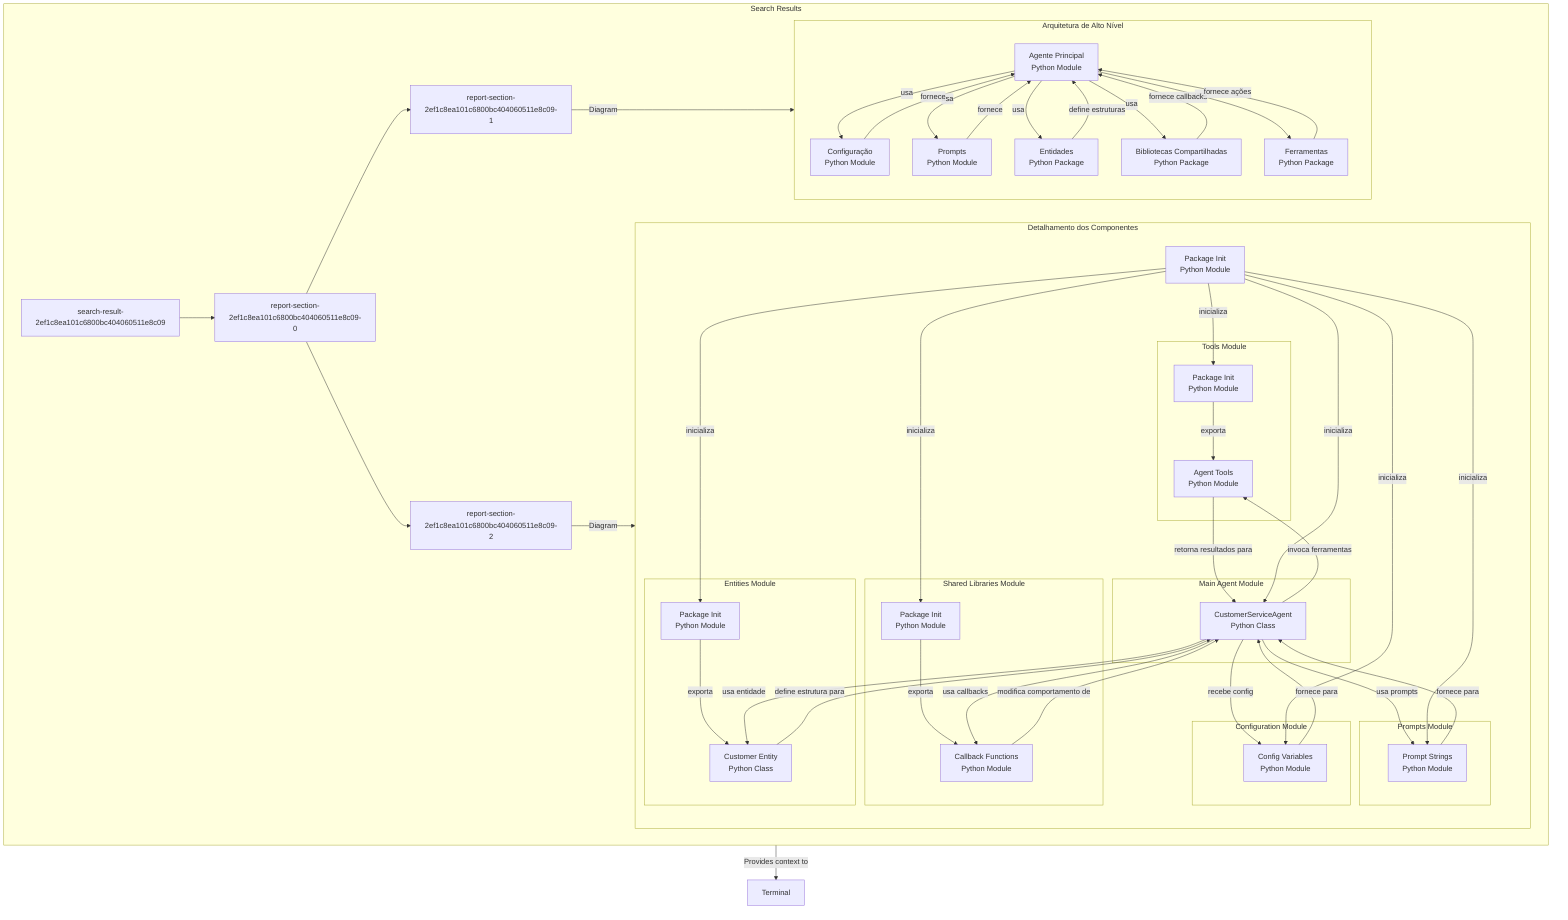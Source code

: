 graph TD

    terminal-2ef1c8ea101c6800bc404060511e8c09["Terminal"]
    subgraph search-results-group-2ef1c8ea101c6800bc404060511e8c09["Search Results"]
        search-result-2ef1c8ea101c6800bc404060511e8c09["search-result-2ef1c8ea101c6800bc404060511e8c09"]
        report-section-2ef1c8ea101c6800bc404060511e8c09-0["report-section-2ef1c8ea101c6800bc404060511e8c09-0"]
        report-section-2ef1c8ea101c6800bc404060511e8c09-1["report-section-2ef1c8ea101c6800bc404060511e8c09-1"]
        report-section-2ef1c8ea101c6800bc404060511e8c09-2["report-section-2ef1c8ea101c6800bc404060511e8c09-2"]
        subgraph section-diagram-2ef1c8ea101c6800bc404060511e8c09-Arquitetura-de-Alto-Nível-wrapper["Arquitetura de Alto Nível"]
            agentPrincipal_2ef1c8ea101c6800bc404060511e8c09_section_section-diagram-2ef1c8ea101c6800bc404060511e8c09-Arquitetura-de-Alto-Nível["Agente Principal<br>Python Module"]
            configModule_2ef1c8ea101c6800bc404060511e8c09_section_section-diagram-2ef1c8ea101c6800bc404060511e8c09-Arquitetura-de-Alto-Nível["Configuração<br>Python Module"]
            entitiesModule_2ef1c8ea101c6800bc404060511e8c09_section_section-diagram-2ef1c8ea101c6800bc404060511e8c09-Arquitetura-de-Alto-Nível["Entidades<br>Python Package"]
            promptsModule_2ef1c8ea101c6800bc404060511e8c09_section_section-diagram-2ef1c8ea101c6800bc404060511e8c09-Arquitetura-de-Alto-Nível["Prompts<br>Python Module"]
            sharedLibsModule_2ef1c8ea101c6800bc404060511e8c09_section_section-diagram-2ef1c8ea101c6800bc404060511e8c09-Arquitetura-de-Alto-Nível["Bibliotecas Compartilhadas<br>Python Package"]
            toolsModule_2ef1c8ea101c6800bc404060511e8c09_section_section-diagram-2ef1c8ea101c6800bc404060511e8c09-Arquitetura-de-Alto-Nível["Ferramentas<br>Python Package"]
            %% Edges at this level (grouped by source)
            agentPrincipal_2ef1c8ea101c6800bc404060511e8c09_section_section-diagram-2ef1c8ea101c6800bc404060511e8c09-Arquitetura-de-Alto-Nível["Agente Principal<br>Python Module"] -->|usa| configModule_2ef1c8ea101c6800bc404060511e8c09_section_section-diagram-2ef1c8ea101c6800bc404060511e8c09-Arquitetura-de-Alto-Nível["Configuração<br>Python Module"]
            agentPrincipal_2ef1c8ea101c6800bc404060511e8c09_section_section-diagram-2ef1c8ea101c6800bc404060511e8c09-Arquitetura-de-Alto-Nível["Agente Principal<br>Python Module"] -->|usa| promptsModule_2ef1c8ea101c6800bc404060511e8c09_section_section-diagram-2ef1c8ea101c6800bc404060511e8c09-Arquitetura-de-Alto-Nível["Prompts<br>Python Module"]
            agentPrincipal_2ef1c8ea101c6800bc404060511e8c09_section_section-diagram-2ef1c8ea101c6800bc404060511e8c09-Arquitetura-de-Alto-Nível["Agente Principal<br>Python Module"] -->|usa| entitiesModule_2ef1c8ea101c6800bc404060511e8c09_section_section-diagram-2ef1c8ea101c6800bc404060511e8c09-Arquitetura-de-Alto-Nível["Entidades<br>Python Package"]
            agentPrincipal_2ef1c8ea101c6800bc404060511e8c09_section_section-diagram-2ef1c8ea101c6800bc404060511e8c09-Arquitetura-de-Alto-Nível["Agente Principal<br>Python Module"] -->|usa| sharedLibsModule_2ef1c8ea101c6800bc404060511e8c09_section_section-diagram-2ef1c8ea101c6800bc404060511e8c09-Arquitetura-de-Alto-Nível["Bibliotecas Compartilhadas<br>Python Package"]
            agentPrincipal_2ef1c8ea101c6800bc404060511e8c09_section_section-diagram-2ef1c8ea101c6800bc404060511e8c09-Arquitetura-de-Alto-Nível["Agente Principal<br>Python Module"] -->|usa| toolsModule_2ef1c8ea101c6800bc404060511e8c09_section_section-diagram-2ef1c8ea101c6800bc404060511e8c09-Arquitetura-de-Alto-Nível["Ferramentas<br>Python Package"]
            configModule_2ef1c8ea101c6800bc404060511e8c09_section_section-diagram-2ef1c8ea101c6800bc404060511e8c09-Arquitetura-de-Alto-Nível["Configuração<br>Python Module"] -->|fornece| agentPrincipal_2ef1c8ea101c6800bc404060511e8c09_section_section-diagram-2ef1c8ea101c6800bc404060511e8c09-Arquitetura-de-Alto-Nível["Agente Principal<br>Python Module"]
            promptsModule_2ef1c8ea101c6800bc404060511e8c09_section_section-diagram-2ef1c8ea101c6800bc404060511e8c09-Arquitetura-de-Alto-Nível["Prompts<br>Python Module"] -->|fornece| agentPrincipal_2ef1c8ea101c6800bc404060511e8c09_section_section-diagram-2ef1c8ea101c6800bc404060511e8c09-Arquitetura-de-Alto-Nível["Agente Principal<br>Python Module"]
            entitiesModule_2ef1c8ea101c6800bc404060511e8c09_section_section-diagram-2ef1c8ea101c6800bc404060511e8c09-Arquitetura-de-Alto-Nível["Entidades<br>Python Package"] -->|define estruturas| agentPrincipal_2ef1c8ea101c6800bc404060511e8c09_section_section-diagram-2ef1c8ea101c6800bc404060511e8c09-Arquitetura-de-Alto-Nível["Agente Principal<br>Python Module"]
            sharedLibsModule_2ef1c8ea101c6800bc404060511e8c09_section_section-diagram-2ef1c8ea101c6800bc404060511e8c09-Arquitetura-de-Alto-Nível["Bibliotecas Compartilhadas<br>Python Package"] -->|fornece callbacks| agentPrincipal_2ef1c8ea101c6800bc404060511e8c09_section_section-diagram-2ef1c8ea101c6800bc404060511e8c09-Arquitetura-de-Alto-Nível["Agente Principal<br>Python Module"]
            toolsModule_2ef1c8ea101c6800bc404060511e8c09_section_section-diagram-2ef1c8ea101c6800bc404060511e8c09-Arquitetura-de-Alto-Nível["Ferramentas<br>Python Package"] -->|fornece ações| agentPrincipal_2ef1c8ea101c6800bc404060511e8c09_section_section-diagram-2ef1c8ea101c6800bc404060511e8c09-Arquitetura-de-Alto-Nível["Agente Principal<br>Python Module"]
        end
        subgraph section-diagram-2ef1c8ea101c6800bc404060511e8c09-Detalhamento-dos-Componentes-wrapper["Detalhamento dos Componentes"]
            rootInitPy_2ef1c8ea101c6800bc404060511e8c09_section_section-diagram-2ef1c8ea101c6800bc404060511e8c09-Detalhamento-dos-Componentes["Package Init<br>Python Module"]
            subgraph subGraph0_2ef1c8ea101c6800bc404060511e8c09_section_section-diagram-2ef1c8ea101c6800bc404060511e8c09-Detalhamento-dos-Componentes["Main Agent Module"]
                agentPy_2ef1c8ea101c6800bc404060511e8c09_section_section-diagram-2ef1c8ea101c6800bc404060511e8c09-Detalhamento-dos-Componentes["CustomerServiceAgent<br>Python Class"]
            end
            subgraph subGraph1_2ef1c8ea101c6800bc404060511e8c09_section_section-diagram-2ef1c8ea101c6800bc404060511e8c09-Detalhamento-dos-Componentes["Configuration Module"]
                configPy_2ef1c8ea101c6800bc404060511e8c09_section_section-diagram-2ef1c8ea101c6800bc404060511e8c09-Detalhamento-dos-Componentes["Config Variables<br>Python Module"]
            end
            subgraph subGraph2_2ef1c8ea101c6800bc404060511e8c09_section_section-diagram-2ef1c8ea101c6800bc404060511e8c09-Detalhamento-dos-Componentes["Prompts Module"]
                promptsPy_2ef1c8ea101c6800bc404060511e8c09_section_section-diagram-2ef1c8ea101c6800bc404060511e8c09-Detalhamento-dos-Componentes["Prompt Strings<br>Python Module"]
            end
            subgraph subGraph3_2ef1c8ea101c6800bc404060511e8c09_section_section-diagram-2ef1c8ea101c6800bc404060511e8c09-Detalhamento-dos-Componentes["Entities Module"]
                customerPy_2ef1c8ea101c6800bc404060511e8c09_section_section-diagram-2ef1c8ea101c6800bc404060511e8c09-Detalhamento-dos-Componentes["Customer Entity<br>Python Class"]
                entitiesInitPy_2ef1c8ea101c6800bc404060511e8c09_section_section-diagram-2ef1c8ea101c6800bc404060511e8c09-Detalhamento-dos-Componentes["Package Init<br>Python Module"]
                %% Edges at this level (grouped by source)
                entitiesInitPy_2ef1c8ea101c6800bc404060511e8c09_section_section-diagram-2ef1c8ea101c6800bc404060511e8c09-Detalhamento-dos-Componentes["Package Init<br>Python Module"] -->|exporta| customerPy_2ef1c8ea101c6800bc404060511e8c09_section_section-diagram-2ef1c8ea101c6800bc404060511e8c09-Detalhamento-dos-Componentes["Customer Entity<br>Python Class"]
            end
            subgraph subGraph4_2ef1c8ea101c6800bc404060511e8c09_section_section-diagram-2ef1c8ea101c6800bc404060511e8c09-Detalhamento-dos-Componentes["Shared Libraries Module"]
                callbacksPy_2ef1c8ea101c6800bc404060511e8c09_section_section-diagram-2ef1c8ea101c6800bc404060511e8c09-Detalhamento-dos-Componentes["Callback Functions<br>Python Module"]
                sharedLibsInitPy_2ef1c8ea101c6800bc404060511e8c09_section_section-diagram-2ef1c8ea101c6800bc404060511e8c09-Detalhamento-dos-Componentes["Package Init<br>Python Module"]
                %% Edges at this level (grouped by source)
                sharedLibsInitPy_2ef1c8ea101c6800bc404060511e8c09_section_section-diagram-2ef1c8ea101c6800bc404060511e8c09-Detalhamento-dos-Componentes["Package Init<br>Python Module"] -->|exporta| callbacksPy_2ef1c8ea101c6800bc404060511e8c09_section_section-diagram-2ef1c8ea101c6800bc404060511e8c09-Detalhamento-dos-Componentes["Callback Functions<br>Python Module"]
            end
            subgraph subGraph5_2ef1c8ea101c6800bc404060511e8c09_section_section-diagram-2ef1c8ea101c6800bc404060511e8c09-Detalhamento-dos-Componentes["Tools Module"]
                toolsInitPy_2ef1c8ea101c6800bc404060511e8c09_section_section-diagram-2ef1c8ea101c6800bc404060511e8c09-Detalhamento-dos-Componentes["Package Init<br>Python Module"]
                toolsPy_2ef1c8ea101c6800bc404060511e8c09_section_section-diagram-2ef1c8ea101c6800bc404060511e8c09-Detalhamento-dos-Componentes["Agent Tools<br>Python Module"]
                %% Edges at this level (grouped by source)
                toolsInitPy_2ef1c8ea101c6800bc404060511e8c09_section_section-diagram-2ef1c8ea101c6800bc404060511e8c09-Detalhamento-dos-Componentes["Package Init<br>Python Module"] -->|exporta| toolsPy_2ef1c8ea101c6800bc404060511e8c09_section_section-diagram-2ef1c8ea101c6800bc404060511e8c09-Detalhamento-dos-Componentes["Agent Tools<br>Python Module"]
            end
            %% Edges at this level (grouped by source)
            agentPy_2ef1c8ea101c6800bc404060511e8c09_section_section-diagram-2ef1c8ea101c6800bc404060511e8c09-Detalhamento-dos-Componentes["CustomerServiceAgent<br>Python Class"] -->|recebe config| configPy_2ef1c8ea101c6800bc404060511e8c09_section_section-diagram-2ef1c8ea101c6800bc404060511e8c09-Detalhamento-dos-Componentes["Config Variables<br>Python Module"]
            agentPy_2ef1c8ea101c6800bc404060511e8c09_section_section-diagram-2ef1c8ea101c6800bc404060511e8c09-Detalhamento-dos-Componentes["CustomerServiceAgent<br>Python Class"] -->|usa prompts| promptsPy_2ef1c8ea101c6800bc404060511e8c09_section_section-diagram-2ef1c8ea101c6800bc404060511e8c09-Detalhamento-dos-Componentes["Prompt Strings<br>Python Module"]
            agentPy_2ef1c8ea101c6800bc404060511e8c09_section_section-diagram-2ef1c8ea101c6800bc404060511e8c09-Detalhamento-dos-Componentes["CustomerServiceAgent<br>Python Class"] -->|usa entidade| customerPy_2ef1c8ea101c6800bc404060511e8c09_section_section-diagram-2ef1c8ea101c6800bc404060511e8c09-Detalhamento-dos-Componentes["Customer Entity<br>Python Class"]
            agentPy_2ef1c8ea101c6800bc404060511e8c09_section_section-diagram-2ef1c8ea101c6800bc404060511e8c09-Detalhamento-dos-Componentes["CustomerServiceAgent<br>Python Class"] -->|usa callbacks| callbacksPy_2ef1c8ea101c6800bc404060511e8c09_section_section-diagram-2ef1c8ea101c6800bc404060511e8c09-Detalhamento-dos-Componentes["Callback Functions<br>Python Module"]
            agentPy_2ef1c8ea101c6800bc404060511e8c09_section_section-diagram-2ef1c8ea101c6800bc404060511e8c09-Detalhamento-dos-Componentes["CustomerServiceAgent<br>Python Class"] -->|invoca ferramentas| toolsPy_2ef1c8ea101c6800bc404060511e8c09_section_section-diagram-2ef1c8ea101c6800bc404060511e8c09-Detalhamento-dos-Componentes["Agent Tools<br>Python Module"]
            configPy_2ef1c8ea101c6800bc404060511e8c09_section_section-diagram-2ef1c8ea101c6800bc404060511e8c09-Detalhamento-dos-Componentes["Config Variables<br>Python Module"] -->|fornece para| agentPy_2ef1c8ea101c6800bc404060511e8c09_section_section-diagram-2ef1c8ea101c6800bc404060511e8c09-Detalhamento-dos-Componentes["CustomerServiceAgent<br>Python Class"]
            promptsPy_2ef1c8ea101c6800bc404060511e8c09_section_section-diagram-2ef1c8ea101c6800bc404060511e8c09-Detalhamento-dos-Componentes["Prompt Strings<br>Python Module"] -->|fornece para| agentPy_2ef1c8ea101c6800bc404060511e8c09_section_section-diagram-2ef1c8ea101c6800bc404060511e8c09-Detalhamento-dos-Componentes["CustomerServiceAgent<br>Python Class"]
            customerPy_2ef1c8ea101c6800bc404060511e8c09_section_section-diagram-2ef1c8ea101c6800bc404060511e8c09-Detalhamento-dos-Componentes["Customer Entity<br>Python Class"] -->|define estrutura para| agentPy_2ef1c8ea101c6800bc404060511e8c09_section_section-diagram-2ef1c8ea101c6800bc404060511e8c09-Detalhamento-dos-Componentes["CustomerServiceAgent<br>Python Class"]
            callbacksPy_2ef1c8ea101c6800bc404060511e8c09_section_section-diagram-2ef1c8ea101c6800bc404060511e8c09-Detalhamento-dos-Componentes["Callback Functions<br>Python Module"] -->|modifica comportamento de| agentPy_2ef1c8ea101c6800bc404060511e8c09_section_section-diagram-2ef1c8ea101c6800bc404060511e8c09-Detalhamento-dos-Componentes["CustomerServiceAgent<br>Python Class"]
            toolsPy_2ef1c8ea101c6800bc404060511e8c09_section_section-diagram-2ef1c8ea101c6800bc404060511e8c09-Detalhamento-dos-Componentes["Agent Tools<br>Python Module"] -->|retorna resultados para| agentPy_2ef1c8ea101c6800bc404060511e8c09_section_section-diagram-2ef1c8ea101c6800bc404060511e8c09-Detalhamento-dos-Componentes["CustomerServiceAgent<br>Python Class"]
            rootInitPy_2ef1c8ea101c6800bc404060511e8c09_section_section-diagram-2ef1c8ea101c6800bc404060511e8c09-Detalhamento-dos-Componentes["Package Init<br>Python Module"] -->|inicializa| agentPy_2ef1c8ea101c6800bc404060511e8c09_section_section-diagram-2ef1c8ea101c6800bc404060511e8c09-Detalhamento-dos-Componentes["CustomerServiceAgent<br>Python Class"]
            rootInitPy_2ef1c8ea101c6800bc404060511e8c09_section_section-diagram-2ef1c8ea101c6800bc404060511e8c09-Detalhamento-dos-Componentes["Package Init<br>Python Module"] -->|inicializa| configPy_2ef1c8ea101c6800bc404060511e8c09_section_section-diagram-2ef1c8ea101c6800bc404060511e8c09-Detalhamento-dos-Componentes["Config Variables<br>Python Module"]
            rootInitPy_2ef1c8ea101c6800bc404060511e8c09_section_section-diagram-2ef1c8ea101c6800bc404060511e8c09-Detalhamento-dos-Componentes["Package Init<br>Python Module"] -->|inicializa| promptsPy_2ef1c8ea101c6800bc404060511e8c09_section_section-diagram-2ef1c8ea101c6800bc404060511e8c09-Detalhamento-dos-Componentes["Prompt Strings<br>Python Module"]
            rootInitPy_2ef1c8ea101c6800bc404060511e8c09_section_section-diagram-2ef1c8ea101c6800bc404060511e8c09-Detalhamento-dos-Componentes["Package Init<br>Python Module"] -->|inicializa| entitiesInitPy_2ef1c8ea101c6800bc404060511e8c09_section_section-diagram-2ef1c8ea101c6800bc404060511e8c09-Detalhamento-dos-Componentes["Package Init<br>Python Module"]
            rootInitPy_2ef1c8ea101c6800bc404060511e8c09_section_section-diagram-2ef1c8ea101c6800bc404060511e8c09-Detalhamento-dos-Componentes["Package Init<br>Python Module"] -->|inicializa| sharedLibsInitPy_2ef1c8ea101c6800bc404060511e8c09_section_section-diagram-2ef1c8ea101c6800bc404060511e8c09-Detalhamento-dos-Componentes["Package Init<br>Python Module"]
            rootInitPy_2ef1c8ea101c6800bc404060511e8c09_section_section-diagram-2ef1c8ea101c6800bc404060511e8c09-Detalhamento-dos-Componentes["Package Init<br>Python Module"] -->|inicializa| toolsInitPy_2ef1c8ea101c6800bc404060511e8c09_section_section-diagram-2ef1c8ea101c6800bc404060511e8c09-Detalhamento-dos-Componentes["Package Init<br>Python Module"]
        end
        %% Edges at this level (grouped by source)
        report-section-2ef1c8ea101c6800bc404060511e8c09-1["report-section-2ef1c8ea101c6800bc404060511e8c09-1"] -->|Diagram| section-diagram-2ef1c8ea101c6800bc404060511e8c09-Arquitetura-de-Alto-Nível-wrapper["Arquitetura de Alto Nível"]
        report-section-2ef1c8ea101c6800bc404060511e8c09-2["report-section-2ef1c8ea101c6800bc404060511e8c09-2"] -->|Diagram| section-diagram-2ef1c8ea101c6800bc404060511e8c09-Detalhamento-dos-Componentes-wrapper["Detalhamento dos Componentes"]
        search-result-2ef1c8ea101c6800bc404060511e8c09["search-result-2ef1c8ea101c6800bc404060511e8c09"] --> report-section-2ef1c8ea101c6800bc404060511e8c09-0["report-section-2ef1c8ea101c6800bc404060511e8c09-0"]
        report-section-2ef1c8ea101c6800bc404060511e8c09-0["report-section-2ef1c8ea101c6800bc404060511e8c09-0"] --> report-section-2ef1c8ea101c6800bc404060511e8c09-1["report-section-2ef1c8ea101c6800bc404060511e8c09-1"]
        report-section-2ef1c8ea101c6800bc404060511e8c09-0["report-section-2ef1c8ea101c6800bc404060511e8c09-0"] --> report-section-2ef1c8ea101c6800bc404060511e8c09-2["report-section-2ef1c8ea101c6800bc404060511e8c09-2"]
    end
    %% Edges at this level (grouped by source)
    search-results-group-2ef1c8ea101c6800bc404060511e8c09["Search Results"] -->|Provides context to| terminal-2ef1c8ea101c6800bc404060511e8c09["Terminal"]